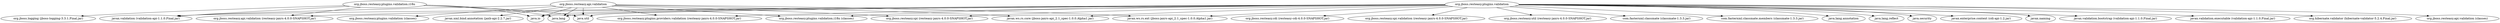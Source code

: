 digraph "classes" {
    // Path: /home/rsearls/j1/Resteasy/providers/resteasy-validator-provider-11/target/classes
   "org.jboss.resteasy.api.validation"                -> "java.io";
   "org.jboss.resteasy.api.validation"                -> "java.lang";
   "org.jboss.resteasy.api.validation"                -> "java.util";
   "org.jboss.resteasy.api.validation"                -> "javax.validation (validation-api-1.1.0.Final.jar)";
   "org.jboss.resteasy.api.validation"                -> "javax.ws.rs.core (jboss-jaxrs-api_2.1_spec-1.0.0.Alpha1.jar)";
   "org.jboss.resteasy.api.validation"                -> "javax.ws.rs.ext (jboss-jaxrs-api_2.1_spec-1.0.0.Alpha1.jar)";
   "org.jboss.resteasy.api.validation"                -> "javax.xml.bind.annotation (jaxb-api-2.2.7.jar)";
   "org.jboss.resteasy.api.validation"                -> "org.jboss.resteasy.plugins.providers.validation (resteasy-jaxrs-4.0.0-SNAPSHOT.jar)";
   "org.jboss.resteasy.api.validation"                -> "org.jboss.resteasy.plugins.validation (classes)";
   "org.jboss.resteasy.api.validation"                -> "org.jboss.resteasy.plugins.validation.i18n (classes)";
   "org.jboss.resteasy.api.validation"                -> "org.jboss.resteasy.spi (resteasy-jaxrs-4.0.0-SNAPSHOT.jar)";
   "org.jboss.resteasy.plugins.validation"            -> "com.fasterxml.classmate (classmate-1.3.3.jar)";
   "org.jboss.resteasy.plugins.validation"            -> "com.fasterxml.classmate.members (classmate-1.3.3.jar)";
   "org.jboss.resteasy.plugins.validation"            -> "java.io";
   "org.jboss.resteasy.plugins.validation"            -> "java.lang";
   "org.jboss.resteasy.plugins.validation"            -> "java.lang.annotation";
   "org.jboss.resteasy.plugins.validation"            -> "java.lang.reflect";
   "org.jboss.resteasy.plugins.validation"            -> "java.security";
   "org.jboss.resteasy.plugins.validation"            -> "java.util";
   "org.jboss.resteasy.plugins.validation"            -> "javax.enterprise.context (cdi-api-1.2.jar)";
   "org.jboss.resteasy.plugins.validation"            -> "javax.naming";
   "org.jboss.resteasy.plugins.validation"            -> "javax.validation (validation-api-1.1.0.Final.jar)";
   "org.jboss.resteasy.plugins.validation"            -> "javax.validation.bootstrap (validation-api-1.1.0.Final.jar)";
   "org.jboss.resteasy.plugins.validation"            -> "javax.validation.executable (validation-api-1.1.0.Final.jar)";
   "org.jboss.resteasy.plugins.validation"            -> "javax.ws.rs.core (jboss-jaxrs-api_2.1_spec-1.0.0.Alpha1.jar)";
   "org.jboss.resteasy.plugins.validation"            -> "javax.ws.rs.ext (jboss-jaxrs-api_2.1_spec-1.0.0.Alpha1.jar)";
   "org.jboss.resteasy.plugins.validation"            -> "org.hibernate.validator (hibernate-validator-5.2.4.Final.jar)";
   "org.jboss.resteasy.plugins.validation"            -> "org.jboss.resteasy.api.validation (resteasy-jaxrs-4.0.0-SNAPSHOT.jar)";
   "org.jboss.resteasy.plugins.validation"            -> "org.jboss.resteasy.api.validation (classes)";
   "org.jboss.resteasy.plugins.validation"            -> "org.jboss.resteasy.cdi (resteasy-cdi-4.0.0-SNAPSHOT.jar)";
   "org.jboss.resteasy.plugins.validation"            -> "org.jboss.resteasy.plugins.providers.validation (resteasy-jaxrs-4.0.0-SNAPSHOT.jar)";
   "org.jboss.resteasy.plugins.validation"            -> "org.jboss.resteasy.plugins.validation.i18n (classes)";
   "org.jboss.resteasy.plugins.validation"            -> "org.jboss.resteasy.spi (resteasy-jaxrs-4.0.0-SNAPSHOT.jar)";
   "org.jboss.resteasy.plugins.validation"            -> "org.jboss.resteasy.spi.validation (resteasy-jaxrs-4.0.0-SNAPSHOT.jar)";
   "org.jboss.resteasy.plugins.validation"            -> "org.jboss.resteasy.util (resteasy-jaxrs-4.0.0-SNAPSHOT.jar)";
   "org.jboss.resteasy.plugins.validation.i18n"       -> "java.io";
   "org.jboss.resteasy.plugins.validation.i18n"       -> "java.lang";
   "org.jboss.resteasy.plugins.validation.i18n"       -> "java.util";
   "org.jboss.resteasy.plugins.validation.i18n"       -> "javax.validation (validation-api-1.1.0.Final.jar)";
   "org.jboss.resteasy.plugins.validation.i18n"       -> "org.jboss.logging (jboss-logging-3.3.1.Final.jar)";
   "org.jboss.resteasy.plugins.validation.i18n"       -> "org.jboss.resteasy.api.validation (resteasy-jaxrs-4.0.0-SNAPSHOT.jar)";
}
